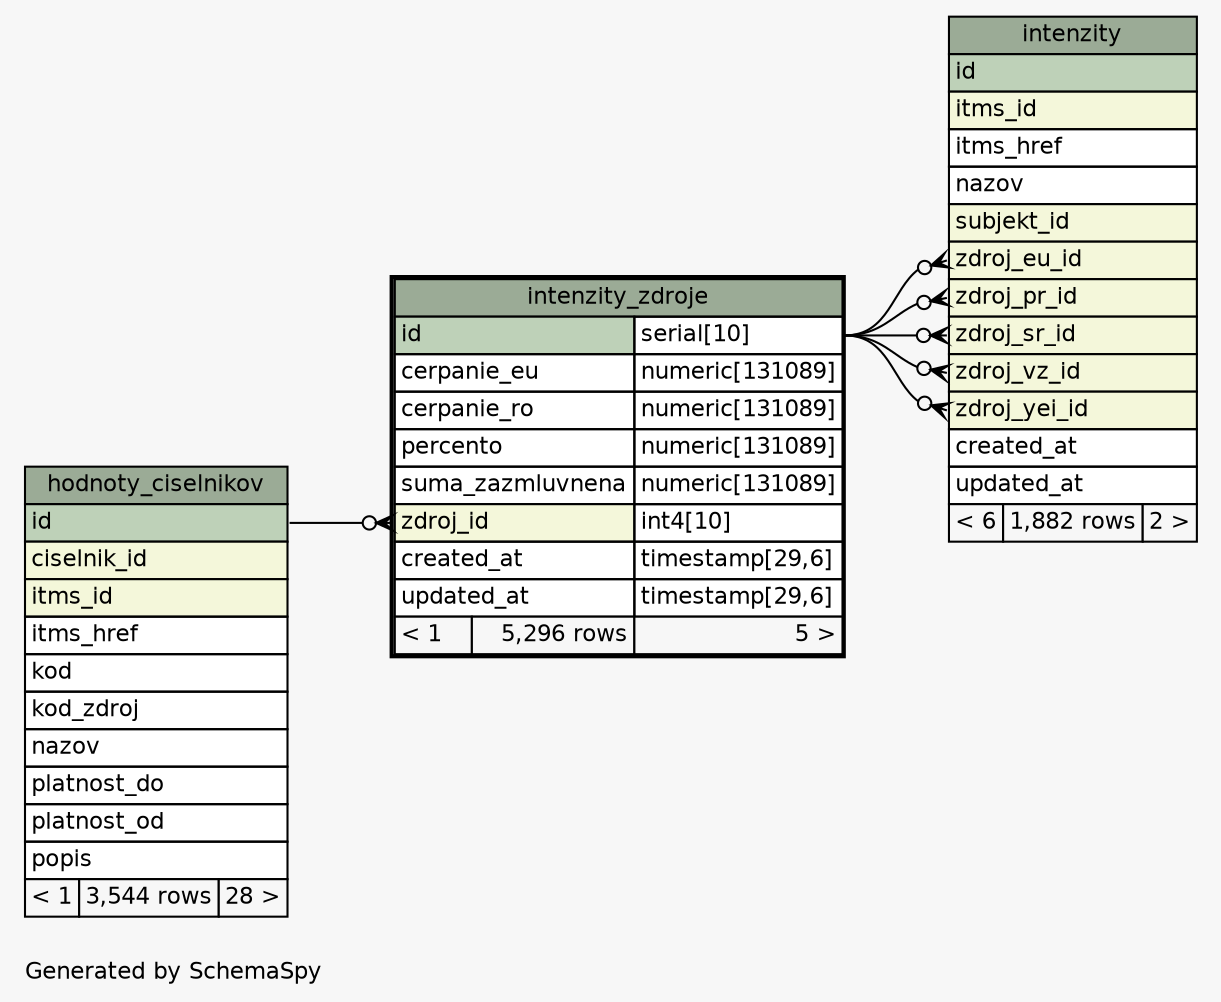 // dot 2.38.0 on Linux 4.10.0-38-generic
// SchemaSpy rev 590
digraph "oneDegreeRelationshipsDiagram" {
  graph [
    rankdir="RL"
    bgcolor="#f7f7f7"
    label="\nGenerated by SchemaSpy"
    labeljust="l"
    nodesep="0.18"
    ranksep="0.46"
    fontname="Helvetica"
    fontsize="11"
  ];
  node [
    fontname="Helvetica"
    fontsize="11"
    shape="plaintext"
  ];
  edge [
    arrowsize="0.8"
  ];
  "intenzity":"zdroj_eu_id":w -> "intenzity_zdroje":"id.type":e [arrowhead=none dir=back arrowtail=crowodot];
  "intenzity":"zdroj_pr_id":w -> "intenzity_zdroje":"id.type":e [arrowhead=none dir=back arrowtail=crowodot];
  "intenzity":"zdroj_sr_id":w -> "intenzity_zdroje":"id.type":e [arrowhead=none dir=back arrowtail=crowodot];
  "intenzity":"zdroj_vz_id":w -> "intenzity_zdroje":"id.type":e [arrowhead=none dir=back arrowtail=crowodot];
  "intenzity":"zdroj_yei_id":w -> "intenzity_zdroje":"id.type":e [arrowhead=none dir=back arrowtail=crowodot];
  "intenzity_zdroje":"zdroj_id":w -> "hodnoty_ciselnikov":"id":e [arrowhead=none dir=back arrowtail=crowodot];
  "hodnoty_ciselnikov" [
    label=<
    <TABLE BORDER="0" CELLBORDER="1" CELLSPACING="0" BGCOLOR="#ffffff">
      <TR><TD COLSPAN="3" BGCOLOR="#9bab96" ALIGN="CENTER">hodnoty_ciselnikov</TD></TR>
      <TR><TD PORT="id" COLSPAN="3" BGCOLOR="#bed1b8" ALIGN="LEFT">id</TD></TR>
      <TR><TD PORT="ciselnik_id" COLSPAN="3" BGCOLOR="#f4f7da" ALIGN="LEFT">ciselnik_id</TD></TR>
      <TR><TD PORT="itms_id" COLSPAN="3" BGCOLOR="#f4f7da" ALIGN="LEFT">itms_id</TD></TR>
      <TR><TD PORT="itms_href" COLSPAN="3" ALIGN="LEFT">itms_href</TD></TR>
      <TR><TD PORT="kod" COLSPAN="3" ALIGN="LEFT">kod</TD></TR>
      <TR><TD PORT="kod_zdroj" COLSPAN="3" ALIGN="LEFT">kod_zdroj</TD></TR>
      <TR><TD PORT="nazov" COLSPAN="3" ALIGN="LEFT">nazov</TD></TR>
      <TR><TD PORT="platnost_do" COLSPAN="3" ALIGN="LEFT">platnost_do</TD></TR>
      <TR><TD PORT="platnost_od" COLSPAN="3" ALIGN="LEFT">platnost_od</TD></TR>
      <TR><TD PORT="popis" COLSPAN="3" ALIGN="LEFT">popis</TD></TR>
      <TR><TD ALIGN="LEFT" BGCOLOR="#f7f7f7">&lt; 1</TD><TD ALIGN="RIGHT" BGCOLOR="#f7f7f7">3,544 rows</TD><TD ALIGN="RIGHT" BGCOLOR="#f7f7f7">28 &gt;</TD></TR>
    </TABLE>>
    URL="hodnoty_ciselnikov.html"
    tooltip="hodnoty_ciselnikov"
  ];
  "intenzity" [
    label=<
    <TABLE BORDER="0" CELLBORDER="1" CELLSPACING="0" BGCOLOR="#ffffff">
      <TR><TD COLSPAN="3" BGCOLOR="#9bab96" ALIGN="CENTER">intenzity</TD></TR>
      <TR><TD PORT="id" COLSPAN="3" BGCOLOR="#bed1b8" ALIGN="LEFT">id</TD></TR>
      <TR><TD PORT="itms_id" COLSPAN="3" BGCOLOR="#f4f7da" ALIGN="LEFT">itms_id</TD></TR>
      <TR><TD PORT="itms_href" COLSPAN="3" ALIGN="LEFT">itms_href</TD></TR>
      <TR><TD PORT="nazov" COLSPAN="3" ALIGN="LEFT">nazov</TD></TR>
      <TR><TD PORT="subjekt_id" COLSPAN="3" BGCOLOR="#f4f7da" ALIGN="LEFT">subjekt_id</TD></TR>
      <TR><TD PORT="zdroj_eu_id" COLSPAN="3" BGCOLOR="#f4f7da" ALIGN="LEFT">zdroj_eu_id</TD></TR>
      <TR><TD PORT="zdroj_pr_id" COLSPAN="3" BGCOLOR="#f4f7da" ALIGN="LEFT">zdroj_pr_id</TD></TR>
      <TR><TD PORT="zdroj_sr_id" COLSPAN="3" BGCOLOR="#f4f7da" ALIGN="LEFT">zdroj_sr_id</TD></TR>
      <TR><TD PORT="zdroj_vz_id" COLSPAN="3" BGCOLOR="#f4f7da" ALIGN="LEFT">zdroj_vz_id</TD></TR>
      <TR><TD PORT="zdroj_yei_id" COLSPAN="3" BGCOLOR="#f4f7da" ALIGN="LEFT">zdroj_yei_id</TD></TR>
      <TR><TD PORT="created_at" COLSPAN="3" ALIGN="LEFT">created_at</TD></TR>
      <TR><TD PORT="updated_at" COLSPAN="3" ALIGN="LEFT">updated_at</TD></TR>
      <TR><TD ALIGN="LEFT" BGCOLOR="#f7f7f7">&lt; 6</TD><TD ALIGN="RIGHT" BGCOLOR="#f7f7f7">1,882 rows</TD><TD ALIGN="RIGHT" BGCOLOR="#f7f7f7">2 &gt;</TD></TR>
    </TABLE>>
    URL="intenzity.html"
    tooltip="intenzity"
  ];
  "intenzity_zdroje" [
    label=<
    <TABLE BORDER="2" CELLBORDER="1" CELLSPACING="0" BGCOLOR="#ffffff">
      <TR><TD COLSPAN="3" BGCOLOR="#9bab96" ALIGN="CENTER">intenzity_zdroje</TD></TR>
      <TR><TD PORT="id" COLSPAN="2" BGCOLOR="#bed1b8" ALIGN="LEFT">id</TD><TD PORT="id.type" ALIGN="LEFT">serial[10]</TD></TR>
      <TR><TD PORT="cerpanie_eu" COLSPAN="2" ALIGN="LEFT">cerpanie_eu</TD><TD PORT="cerpanie_eu.type" ALIGN="LEFT">numeric[131089]</TD></TR>
      <TR><TD PORT="cerpanie_ro" COLSPAN="2" ALIGN="LEFT">cerpanie_ro</TD><TD PORT="cerpanie_ro.type" ALIGN="LEFT">numeric[131089]</TD></TR>
      <TR><TD PORT="percento" COLSPAN="2" ALIGN="LEFT">percento</TD><TD PORT="percento.type" ALIGN="LEFT">numeric[131089]</TD></TR>
      <TR><TD PORT="suma_zazmluvnena" COLSPAN="2" ALIGN="LEFT">suma_zazmluvnena</TD><TD PORT="suma_zazmluvnena.type" ALIGN="LEFT">numeric[131089]</TD></TR>
      <TR><TD PORT="zdroj_id" COLSPAN="2" BGCOLOR="#f4f7da" ALIGN="LEFT">zdroj_id</TD><TD PORT="zdroj_id.type" ALIGN="LEFT">int4[10]</TD></TR>
      <TR><TD PORT="created_at" COLSPAN="2" ALIGN="LEFT">created_at</TD><TD PORT="created_at.type" ALIGN="LEFT">timestamp[29,6]</TD></TR>
      <TR><TD PORT="updated_at" COLSPAN="2" ALIGN="LEFT">updated_at</TD><TD PORT="updated_at.type" ALIGN="LEFT">timestamp[29,6]</TD></TR>
      <TR><TD ALIGN="LEFT" BGCOLOR="#f7f7f7">&lt; 1</TD><TD ALIGN="RIGHT" BGCOLOR="#f7f7f7">5,296 rows</TD><TD ALIGN="RIGHT" BGCOLOR="#f7f7f7">5 &gt;</TD></TR>
    </TABLE>>
    URL="intenzity_zdroje.html"
    tooltip="intenzity_zdroje"
  ];
}

